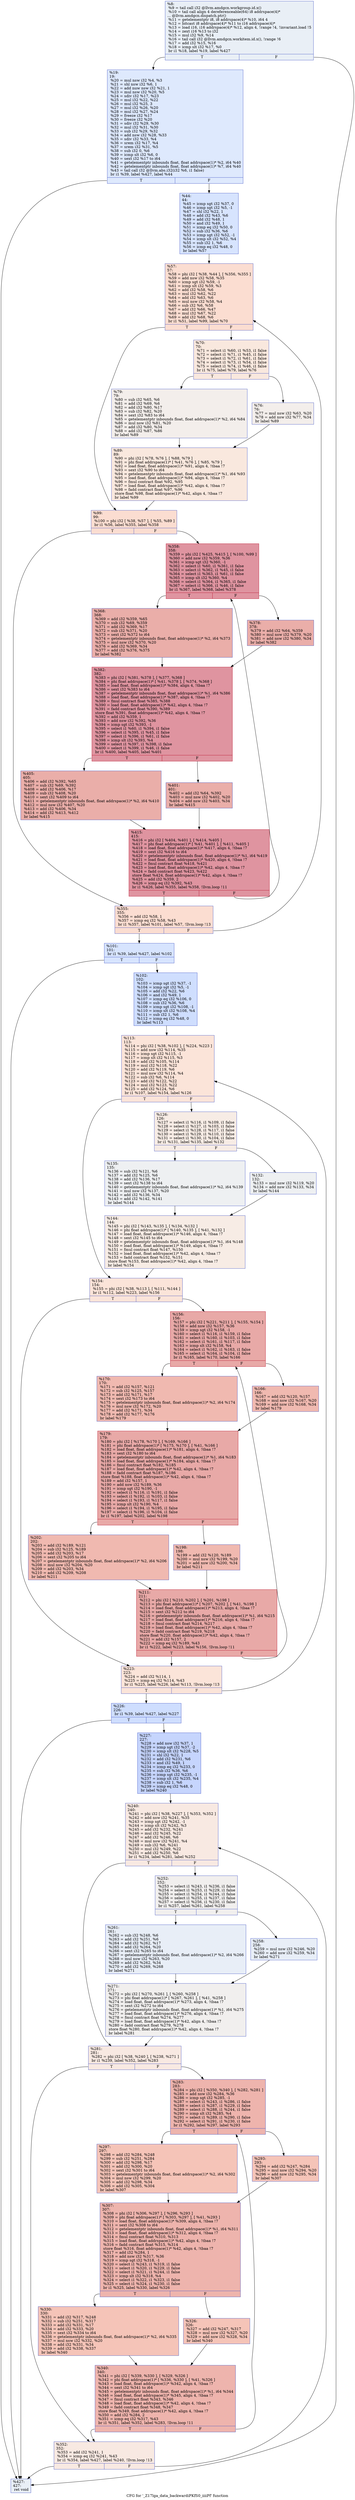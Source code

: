 digraph "CFG for '_Z17lga_data_backwardiPKfS0_iiiiPf' function" {
	label="CFG for '_Z17lga_data_backwardiPKfS0_iiiiPf' function";

	Node0x4dfe4f0 [shape=record,color="#3d50c3ff", style=filled, fillcolor="#cedaeb70",label="{%8:\l  %9 = tail call i32 @llvm.amdgcn.workgroup.id.x()\l  %10 = tail call align 4 dereferenceable(64) i8 addrspace(4)*\l... @llvm.amdgcn.dispatch.ptr()\l  %11 = getelementptr i8, i8 addrspace(4)* %10, i64 4\l  %12 = bitcast i8 addrspace(4)* %11 to i16 addrspace(4)*\l  %13 = load i16, i16 addrspace(4)* %12, align 4, !range !4, !invariant.load !5\l  %14 = zext i16 %13 to i32\l  %15 = mul i32 %9, %14\l  %16 = tail call i32 @llvm.amdgcn.workitem.id.x(), !range !6\l  %17 = add i32 %15, %16\l  %18 = icmp slt i32 %17, %0\l  br i1 %18, label %19, label %427\l|{<s0>T|<s1>F}}"];
	Node0x4dfe4f0:s0 -> Node0x4e00460;
	Node0x4dfe4f0:s1 -> Node0x4e004f0;
	Node0x4e00460 [shape=record,color="#3d50c3ff", style=filled, fillcolor="#b5cdfa70",label="{%19:\l19:                                               \l  %20 = mul nsw i32 %4, %3\l  %21 = shl nsw i32 %6, 1\l  %22 = add nuw nsw i32 %21, 1\l  %23 = mul nsw i32 %20, %5\l  %24 = sdiv i32 %17, %23\l  %25 = mul i32 %22, %22\l  %26 = mul i32 %25, 3\l  %27 = mul i32 %26, %20\l  %28 = mul i32 %27, %24\l  %29 = freeze i32 %17\l  %30 = freeze i32 %20\l  %31 = sdiv i32 %29, %30\l  %32 = mul i32 %31, %30\l  %33 = sub i32 %29, %32\l  %34 = add nsw i32 %28, %33\l  %35 = sdiv i32 %33, %4\l  %36 = srem i32 %17, %4\l  %37 = srem i32 %31, %5\l  %38 = sub i32 0, %6\l  %39 = icmp slt i32 %6, 0\l  %40 = sext i32 %17 to i64\l  %41 = getelementptr inbounds float, float addrspace(1)* %2, i64 %40\l  %42 = getelementptr inbounds float, float addrspace(1)* %7, i64 %40\l  %43 = tail call i32 @llvm.abs.i32(i32 %6, i1 false)\l  br i1 %39, label %427, label %44\l|{<s0>T|<s1>F}}"];
	Node0x4e00460:s0 -> Node0x4e004f0;
	Node0x4e00460:s1 -> Node0x4e01660;
	Node0x4e01660 [shape=record,color="#3d50c3ff", style=filled, fillcolor="#a5c3fe70",label="{%44:\l44:                                               \l  %45 = icmp sgt i32 %37, 0\l  %46 = icmp sgt i32 %5, -1\l  %47 = shl i32 %22, 1\l  %48 = add i32 %43, %6\l  %49 = add i32 %48, 1\l  %50 = and i32 %49, 1\l  %51 = icmp eq i32 %50, 0\l  %52 = sub i32 %36, %6\l  %53 = icmp sgt i32 %52, -1\l  %54 = icmp slt i32 %52, %4\l  %55 = sub i32 1, %6\l  %56 = icmp eq i32 %48, 0\l  br label %57\l}"];
	Node0x4e01660 -> Node0x4e01e90;
	Node0x4e01e90 [shape=record,color="#3d50c3ff", style=filled, fillcolor="#f7b39670",label="{%57:\l57:                                               \l  %58 = phi i32 [ %38, %44 ], [ %356, %355 ]\l  %59 = add nsw i32 %58, %35\l  %60 = icmp sgt i32 %59, -1\l  %61 = icmp slt i32 %59, %3\l  %62 = add i32 %58, %6\l  %63 = mul i32 %62, %22\l  %64 = add i32 %63, %6\l  %65 = mul nsw i32 %58, %4\l  %66 = sub i32 %6, %58\l  %67 = add i32 %66, %47\l  %68 = mul i32 %67, %22\l  %69 = add i32 %68, %6\l  br i1 %51, label %99, label %70\l|{<s0>T|<s1>F}}"];
	Node0x4e01e90:s0 -> Node0x4e00f20;
	Node0x4e01e90:s1 -> Node0x4e02990;
	Node0x4e02990 [shape=record,color="#3d50c3ff", style=filled, fillcolor="#f2cab570",label="{%70:\l70:                                               \l  %71 = select i1 %60, i1 %53, i1 false\l  %72 = select i1 %71, i1 %45, i1 false\l  %73 = select i1 %72, i1 %61, i1 false\l  %74 = select i1 %73, i1 %54, i1 false\l  %75 = select i1 %74, i1 %46, i1 false\l  br i1 %75, label %79, label %76\l|{<s0>T|<s1>F}}"];
	Node0x4e02990:s0 -> Node0x4e02e40;
	Node0x4e02990:s1 -> Node0x4e02e90;
	Node0x4e02e90 [shape=record,color="#3d50c3ff", style=filled, fillcolor="#e5d8d170",label="{%76:\l76:                                               \l  %77 = mul nsw i32 %63, %20\l  %78 = add nsw i32 %77, %34\l  br label %89\l}"];
	Node0x4e02e90 -> Node0x4e030f0;
	Node0x4e02e40 [shape=record,color="#3d50c3ff", style=filled, fillcolor="#e5d8d170",label="{%79:\l79:                                               \l  %80 = sub i32 %65, %6\l  %81 = add i32 %69, %6\l  %82 = add i32 %80, %17\l  %83 = sub i32 %82, %20\l  %84 = sext i32 %83 to i64\l  %85 = getelementptr inbounds float, float addrspace(1)* %2, i64 %84\l  %86 = mul nsw i32 %81, %20\l  %87 = add i32 %80, %34\l  %88 = add i32 %87, %86\l  br label %89\l}"];
	Node0x4e02e40 -> Node0x4e030f0;
	Node0x4e030f0 [shape=record,color="#3d50c3ff", style=filled, fillcolor="#f2cab570",label="{%89:\l89:                                               \l  %90 = phi i32 [ %78, %76 ], [ %88, %79 ]\l  %91 = phi float addrspace(1)* [ %41, %76 ], [ %85, %79 ]\l  %92 = load float, float addrspace(1)* %91, align 4, !tbaa !7\l  %93 = sext i32 %90 to i64\l  %94 = getelementptr inbounds float, float addrspace(1)* %1, i64 %93\l  %95 = load float, float addrspace(1)* %94, align 4, !tbaa !7\l  %96 = fmul contract float %92, %95\l  %97 = load float, float addrspace(1)* %42, align 4, !tbaa !7\l  %98 = fadd contract float %97, %96\l  store float %98, float addrspace(1)* %42, align 4, !tbaa !7\l  br label %99\l}"];
	Node0x4e030f0 -> Node0x4e00f20;
	Node0x4e00f20 [shape=record,color="#3d50c3ff", style=filled, fillcolor="#f7b39670",label="{%99:\l99:                                               \l  %100 = phi i32 [ %38, %57 ], [ %55, %89 ]\l  br i1 %56, label %355, label %358\l|{<s0>T|<s1>F}}"];
	Node0x4e00f20:s0 -> Node0x4e01f80;
	Node0x4e00f20:s1 -> Node0x4e044e0;
	Node0x4e045e0 [shape=record,color="#3d50c3ff", style=filled, fillcolor="#a5c3fe70",label="{%101:\l101:                                              \l  br i1 %39, label %427, label %102\l|{<s0>T|<s1>F}}"];
	Node0x4e045e0:s0 -> Node0x4e004f0;
	Node0x4e045e0:s1 -> Node0x4e04670;
	Node0x4e04670 [shape=record,color="#3d50c3ff", style=filled, fillcolor="#93b5fe70",label="{%102:\l102:                                              \l  %103 = icmp sgt i32 %37, -1\l  %104 = icmp sgt i32 %5, -1\l  %105 = add i32 %22, %6\l  %106 = and i32 %49, 1\l  %107 = icmp eq i32 %106, 0\l  %108 = sub i32 %36, %6\l  %109 = icmp sgt i32 %108, -1\l  %110 = icmp slt i32 %108, %4\l  %111 = sub i32 1, %6\l  %112 = icmp eq i32 %48, 0\l  br label %113\l}"];
	Node0x4e04670 -> Node0x4e04d10;
	Node0x4e04d10 [shape=record,color="#3d50c3ff", style=filled, fillcolor="#f5c1a970",label="{%113:\l113:                                              \l  %114 = phi i32 [ %38, %102 ], [ %224, %223 ]\l  %115 = add nsw i32 %114, %35\l  %116 = icmp sgt i32 %115, -1\l  %117 = icmp slt i32 %115, %3\l  %118 = add i32 %105, %114\l  %119 = mul i32 %118, %22\l  %120 = add i32 %119, %6\l  %121 = mul nsw i32 %114, %4\l  %122 = sub i32 %6, %114\l  %123 = add i32 %122, %22\l  %124 = mul i32 %123, %22\l  %125 = add i32 %124, %6\l  br i1 %107, label %154, label %126\l|{<s0>T|<s1>F}}"];
	Node0x4e04d10:s0 -> Node0x4e05540;
	Node0x4e04d10:s1 -> Node0x4e055d0;
	Node0x4e055d0 [shape=record,color="#3d50c3ff", style=filled, fillcolor="#ecd3c570",label="{%126:\l126:                                              \l  %127 = select i1 %116, i1 %109, i1 false\l  %128 = select i1 %127, i1 %103, i1 false\l  %129 = select i1 %128, i1 %117, i1 false\l  %130 = select i1 %129, i1 %110, i1 false\l  %131 = select i1 %130, i1 %104, i1 false\l  br i1 %131, label %135, label %132\l|{<s0>T|<s1>F}}"];
	Node0x4e055d0:s0 -> Node0x4e02630;
	Node0x4e055d0:s1 -> Node0x4e02680;
	Node0x4e02680 [shape=record,color="#3d50c3ff", style=filled, fillcolor="#d9dce170",label="{%132:\l132:                                              \l  %133 = mul nsw i32 %119, %20\l  %134 = add nsw i32 %133, %34\l  br label %144\l}"];
	Node0x4e02680 -> Node0x4e027c0;
	Node0x4e02630 [shape=record,color="#3d50c3ff", style=filled, fillcolor="#d9dce170",label="{%135:\l135:                                              \l  %136 = sub i32 %121, %6\l  %137 = add i32 %125, %6\l  %138 = add i32 %136, %17\l  %139 = sext i32 %138 to i64\l  %140 = getelementptr inbounds float, float addrspace(1)* %2, i64 %139\l  %141 = mul nsw i32 %137, %20\l  %142 = add i32 %136, %34\l  %143 = add i32 %142, %141\l  br label %144\l}"];
	Node0x4e02630 -> Node0x4e027c0;
	Node0x4e027c0 [shape=record,color="#3d50c3ff", style=filled, fillcolor="#ecd3c570",label="{%144:\l144:                                              \l  %145 = phi i32 [ %143, %135 ], [ %134, %132 ]\l  %146 = phi float addrspace(1)* [ %140, %135 ], [ %41, %132 ]\l  %147 = load float, float addrspace(1)* %146, align 4, !tbaa !7\l  %148 = sext i32 %145 to i64\l  %149 = getelementptr inbounds float, float addrspace(1)* %1, i64 %148\l  %150 = load float, float addrspace(1)* %149, align 4, !tbaa !7\l  %151 = fmul contract float %147, %150\l  %152 = load float, float addrspace(1)* %42, align 4, !tbaa !7\l  %153 = fadd contract float %152, %151\l  store float %153, float addrspace(1)* %42, align 4, !tbaa !7\l  br label %154\l}"];
	Node0x4e027c0 -> Node0x4e05540;
	Node0x4e05540 [shape=record,color="#3d50c3ff", style=filled, fillcolor="#f5c1a970",label="{%154:\l154:                                              \l  %155 = phi i32 [ %38, %113 ], [ %111, %144 ]\l  br i1 %112, label %223, label %156\l|{<s0>T|<s1>F}}"];
	Node0x4e05540:s0 -> Node0x4e04dd0;
	Node0x4e05540:s1 -> Node0x4e06db0;
	Node0x4e06db0 [shape=record,color="#b70d28ff", style=filled, fillcolor="#ca3b3770",label="{%156:\l156:                                              \l  %157 = phi i32 [ %221, %211 ], [ %155, %154 ]\l  %158 = add nsw i32 %157, %36\l  %159 = icmp sgt i32 %158, -1\l  %160 = select i1 %116, i1 %159, i1 false\l  %161 = select i1 %160, i1 %103, i1 false\l  %162 = select i1 %161, i1 %117, i1 false\l  %163 = icmp slt i32 %158, %4\l  %164 = select i1 %162, i1 %163, i1 false\l  %165 = select i1 %164, i1 %104, i1 false\l  br i1 %165, label %170, label %166\l|{<s0>T|<s1>F}}"];
	Node0x4e06db0:s0 -> Node0x4e074d0;
	Node0x4e06db0:s1 -> Node0x4e07520;
	Node0x4e07520 [shape=record,color="#3d50c3ff", style=filled, fillcolor="#de614d70",label="{%166:\l166:                                              \l  %167 = add i32 %120, %157\l  %168 = mul nsw i32 %167, %20\l  %169 = add nsw i32 %168, %34\l  br label %179\l}"];
	Node0x4e07520 -> Node0x4e07810;
	Node0x4e074d0 [shape=record,color="#3d50c3ff", style=filled, fillcolor="#de614d70",label="{%170:\l170:                                              \l  %171 = add i32 %157, %121\l  %172 = sub i32 %125, %157\l  %173 = add i32 %171, %17\l  %174 = sext i32 %173 to i64\l  %175 = getelementptr inbounds float, float addrspace(1)* %2, i64 %174\l  %176 = mul nsw i32 %172, %20\l  %177 = add i32 %171, %34\l  %178 = add i32 %177, %176\l  br label %179\l}"];
	Node0x4e074d0 -> Node0x4e07810;
	Node0x4e07810 [shape=record,color="#b70d28ff", style=filled, fillcolor="#ca3b3770",label="{%179:\l179:                                              \l  %180 = phi i32 [ %178, %170 ], [ %169, %166 ]\l  %181 = phi float addrspace(1)* [ %175, %170 ], [ %41, %166 ]\l  %182 = load float, float addrspace(1)* %181, align 4, !tbaa !7\l  %183 = sext i32 %180 to i64\l  %184 = getelementptr inbounds float, float addrspace(1)* %1, i64 %183\l  %185 = load float, float addrspace(1)* %184, align 4, !tbaa !7\l  %186 = fmul contract float %182, %185\l  %187 = load float, float addrspace(1)* %42, align 4, !tbaa !7\l  %188 = fadd contract float %187, %186\l  store float %188, float addrspace(1)* %42, align 4, !tbaa !7\l  %189 = add i32 %157, 1\l  %190 = add nsw i32 %189, %36\l  %191 = icmp sgt i32 %190, -1\l  %192 = select i1 %116, i1 %191, i1 false\l  %193 = select i1 %192, i1 %103, i1 false\l  %194 = select i1 %193, i1 %117, i1 false\l  %195 = icmp slt i32 %190, %4\l  %196 = select i1 %194, i1 %195, i1 false\l  %197 = select i1 %196, i1 %104, i1 false\l  br i1 %197, label %202, label %198\l|{<s0>T|<s1>F}}"];
	Node0x4e07810:s0 -> Node0x4e08900;
	Node0x4e07810:s1 -> Node0x4e08950;
	Node0x4e08950 [shape=record,color="#3d50c3ff", style=filled, fillcolor="#de614d70",label="{%198:\l198:                                              \l  %199 = add i32 %120, %189\l  %200 = mul nsw i32 %199, %20\l  %201 = add nsw i32 %200, %34\l  br label %211\l}"];
	Node0x4e08950 -> Node0x4e06eb0;
	Node0x4e08900 [shape=record,color="#3d50c3ff", style=filled, fillcolor="#de614d70",label="{%202:\l202:                                              \l  %203 = add i32 %189, %121\l  %204 = sub i32 %125, %189\l  %205 = add i32 %203, %17\l  %206 = sext i32 %205 to i64\l  %207 = getelementptr inbounds float, float addrspace(1)* %2, i64 %206\l  %208 = mul nsw i32 %204, %20\l  %209 = add i32 %203, %34\l  %210 = add i32 %209, %208\l  br label %211\l}"];
	Node0x4e08900 -> Node0x4e06eb0;
	Node0x4e06eb0 [shape=record,color="#b70d28ff", style=filled, fillcolor="#ca3b3770",label="{%211:\l211:                                              \l  %212 = phi i32 [ %210, %202 ], [ %201, %198 ]\l  %213 = phi float addrspace(1)* [ %207, %202 ], [ %41, %198 ]\l  %214 = load float, float addrspace(1)* %213, align 4, !tbaa !7\l  %215 = sext i32 %212 to i64\l  %216 = getelementptr inbounds float, float addrspace(1)* %1, i64 %215\l  %217 = load float, float addrspace(1)* %216, align 4, !tbaa !7\l  %218 = fmul contract float %214, %217\l  %219 = load float, float addrspace(1)* %42, align 4, !tbaa !7\l  %220 = fadd contract float %219, %218\l  store float %220, float addrspace(1)* %42, align 4, !tbaa !7\l  %221 = add i32 %157, 2\l  %222 = icmp eq i32 %189, %43\l  br i1 %222, label %223, label %156, !llvm.loop !11\l|{<s0>T|<s1>F}}"];
	Node0x4e06eb0:s0 -> Node0x4e04dd0;
	Node0x4e06eb0:s1 -> Node0x4e06db0;
	Node0x4e04dd0 [shape=record,color="#3d50c3ff", style=filled, fillcolor="#f5c1a970",label="{%223:\l223:                                              \l  %224 = add i32 %114, 1\l  %225 = icmp eq i32 %114, %43\l  br i1 %225, label %226, label %113, !llvm.loop !13\l|{<s0>T|<s1>F}}"];
	Node0x4e04dd0:s0 -> Node0x4e09a30;
	Node0x4e04dd0:s1 -> Node0x4e04d10;
	Node0x4e09a30 [shape=record,color="#3d50c3ff", style=filled, fillcolor="#93b5fe70",label="{%226:\l226:                                              \l  br i1 %39, label %427, label %227\l|{<s0>T|<s1>F}}"];
	Node0x4e09a30:s0 -> Node0x4e004f0;
	Node0x4e09a30:s1 -> Node0x4e09bf0;
	Node0x4e09bf0 [shape=record,color="#3d50c3ff", style=filled, fillcolor="#7ea1fa70",label="{%227:\l227:                                              \l  %228 = add nsw i32 %37, 1\l  %229 = icmp sgt i32 %37, -2\l  %230 = icmp slt i32 %228, %5\l  %231 = shl i32 %22, 1\l  %232 = add i32 %231, %6\l  %233 = and i32 %49, 1\l  %234 = icmp eq i32 %233, 0\l  %235 = sub i32 %36, %6\l  %236 = icmp sgt i32 %235, -1\l  %237 = icmp slt i32 %235, %4\l  %238 = sub i32 1, %6\l  %239 = icmp eq i32 %48, 0\l  br label %240\l}"];
	Node0x4e09bf0 -> Node0x4e0a3b0;
	Node0x4e0a3b0 [shape=record,color="#3d50c3ff", style=filled, fillcolor="#efcebd70",label="{%240:\l240:                                              \l  %241 = phi i32 [ %38, %227 ], [ %353, %352 ]\l  %242 = add nsw i32 %241, %35\l  %243 = icmp sgt i32 %242, -1\l  %244 = icmp slt i32 %242, %3\l  %245 = add i32 %232, %241\l  %246 = mul i32 %245, %22\l  %247 = add i32 %246, %6\l  %248 = mul nsw i32 %241, %4\l  %249 = sub i32 %6, %241\l  %250 = mul i32 %249, %22\l  %251 = add i32 %250, %6\l  br i1 %234, label %281, label %252\l|{<s0>T|<s1>F}}"];
	Node0x4e0a3b0:s0 -> Node0x4e0ab50;
	Node0x4e0a3b0:s1 -> Node0x4e0abe0;
	Node0x4e0abe0 [shape=record,color="#3d50c3ff", style=filled, fillcolor="#e0dbd870",label="{%252:\l252:                                              \l  %253 = select i1 %243, i1 %236, i1 false\l  %254 = select i1 %253, i1 %229, i1 false\l  %255 = select i1 %254, i1 %244, i1 false\l  %256 = select i1 %255, i1 %237, i1 false\l  %257 = select i1 %256, i1 %230, i1 false\l  br i1 %257, label %261, label %258\l|{<s0>T|<s1>F}}"];
	Node0x4e0abe0:s0 -> Node0x4e05920;
	Node0x4e0abe0:s1 -> Node0x4e05970;
	Node0x4e05970 [shape=record,color="#3d50c3ff", style=filled, fillcolor="#cbd8ee70",label="{%258:\l258:                                              \l  %259 = mul nsw i32 %246, %20\l  %260 = add nsw i32 %259, %34\l  br label %271\l}"];
	Node0x4e05970 -> Node0x4e05bd0;
	Node0x4e05920 [shape=record,color="#3d50c3ff", style=filled, fillcolor="#cbd8ee70",label="{%261:\l261:                                              \l  %262 = sub i32 %248, %6\l  %263 = add i32 %251, %6\l  %264 = add i32 %262, %17\l  %265 = add i32 %264, %20\l  %266 = sext i32 %265 to i64\l  %267 = getelementptr inbounds float, float addrspace(1)* %2, i64 %266\l  %268 = mul nsw i32 %263, %20\l  %269 = add i32 %262, %34\l  %270 = add i32 %269, %268\l  br label %271\l}"];
	Node0x4e05920 -> Node0x4e05bd0;
	Node0x4e05bd0 [shape=record,color="#3d50c3ff", style=filled, fillcolor="#e0dbd870",label="{%271:\l271:                                              \l  %272 = phi i32 [ %270, %261 ], [ %260, %258 ]\l  %273 = phi float addrspace(1)* [ %267, %261 ], [ %41, %258 ]\l  %274 = load float, float addrspace(1)* %273, align 4, !tbaa !7\l  %275 = sext i32 %272 to i64\l  %276 = getelementptr inbounds float, float addrspace(1)* %1, i64 %275\l  %277 = load float, float addrspace(1)* %276, align 4, !tbaa !7\l  %278 = fmul contract float %274, %277\l  %279 = load float, float addrspace(1)* %42, align 4, !tbaa !7\l  %280 = fadd contract float %279, %278\l  store float %280, float addrspace(1)* %42, align 4, !tbaa !7\l  br label %281\l}"];
	Node0x4e05bd0 -> Node0x4e0ab50;
	Node0x4e0ab50 [shape=record,color="#3d50c3ff", style=filled, fillcolor="#efcebd70",label="{%281:\l281:                                              \l  %282 = phi i32 [ %38, %240 ], [ %238, %271 ]\l  br i1 %239, label %352, label %283\l|{<s0>T|<s1>F}}"];
	Node0x4e0ab50:s0 -> Node0x4e0a470;
	Node0x4e0ab50:s1 -> Node0x4e0c840;
	Node0x4e0c840 [shape=record,color="#3d50c3ff", style=filled, fillcolor="#d8564670",label="{%283:\l283:                                              \l  %284 = phi i32 [ %350, %340 ], [ %282, %281 ]\l  %285 = add nsw i32 %284, %36\l  %286 = icmp sgt i32 %285, -1\l  %287 = select i1 %243, i1 %286, i1 false\l  %288 = select i1 %287, i1 %229, i1 false\l  %289 = select i1 %288, i1 %244, i1 false\l  %290 = icmp slt i32 %285, %4\l  %291 = select i1 %289, i1 %290, i1 false\l  %292 = select i1 %291, i1 %230, i1 false\l  br i1 %292, label %297, label %293\l|{<s0>T|<s1>F}}"];
	Node0x4e0c840:s0 -> Node0x4e0cf60;
	Node0x4e0c840:s1 -> Node0x4e0cfb0;
	Node0x4e0cfb0 [shape=record,color="#3d50c3ff", style=filled, fillcolor="#e97a5f70",label="{%293:\l293:                                              \l  %294 = add i32 %247, %284\l  %295 = mul nsw i32 %294, %20\l  %296 = add nsw i32 %295, %34\l  br label %307\l}"];
	Node0x4e0cfb0 -> Node0x4e0d2a0;
	Node0x4e0cf60 [shape=record,color="#3d50c3ff", style=filled, fillcolor="#e97a5f70",label="{%297:\l297:                                              \l  %298 = add i32 %284, %248\l  %299 = sub i32 %251, %284\l  %300 = add i32 %298, %17\l  %301 = add i32 %300, %20\l  %302 = sext i32 %301 to i64\l  %303 = getelementptr inbounds float, float addrspace(1)* %2, i64 %302\l  %304 = mul nsw i32 %299, %20\l  %305 = add i32 %298, %34\l  %306 = add i32 %305, %304\l  br label %307\l}"];
	Node0x4e0cf60 -> Node0x4e0d2a0;
	Node0x4e0d2a0 [shape=record,color="#3d50c3ff", style=filled, fillcolor="#d8564670",label="{%307:\l307:                                              \l  %308 = phi i32 [ %306, %297 ], [ %296, %293 ]\l  %309 = phi float addrspace(1)* [ %303, %297 ], [ %41, %293 ]\l  %310 = load float, float addrspace(1)* %309, align 4, !tbaa !7\l  %311 = sext i32 %308 to i64\l  %312 = getelementptr inbounds float, float addrspace(1)* %1, i64 %311\l  %313 = load float, float addrspace(1)* %312, align 4, !tbaa !7\l  %314 = fmul contract float %310, %313\l  %315 = load float, float addrspace(1)* %42, align 4, !tbaa !7\l  %316 = fadd contract float %315, %314\l  store float %316, float addrspace(1)* %42, align 4, !tbaa !7\l  %317 = add i32 %284, 1\l  %318 = add nsw i32 %317, %36\l  %319 = icmp sgt i32 %318, -1\l  %320 = select i1 %243, i1 %319, i1 false\l  %321 = select i1 %320, i1 %229, i1 false\l  %322 = select i1 %321, i1 %244, i1 false\l  %323 = icmp slt i32 %318, %4\l  %324 = select i1 %322, i1 %323, i1 false\l  %325 = select i1 %324, i1 %230, i1 false\l  br i1 %325, label %330, label %326\l|{<s0>T|<s1>F}}"];
	Node0x4e0d2a0:s0 -> Node0x4e0e420;
	Node0x4e0d2a0:s1 -> Node0x4e0e470;
	Node0x4e0e470 [shape=record,color="#3d50c3ff", style=filled, fillcolor="#e97a5f70",label="{%326:\l326:                                              \l  %327 = add i32 %247, %317\l  %328 = mul nsw i32 %327, %20\l  %329 = add nsw i32 %328, %34\l  br label %340\l}"];
	Node0x4e0e470 -> Node0x4e0c940;
	Node0x4e0e420 [shape=record,color="#3d50c3ff", style=filled, fillcolor="#e97a5f70",label="{%330:\l330:                                              \l  %331 = add i32 %317, %248\l  %332 = sub i32 %251, %317\l  %333 = add i32 %331, %17\l  %334 = add i32 %333, %20\l  %335 = sext i32 %334 to i64\l  %336 = getelementptr inbounds float, float addrspace(1)* %2, i64 %335\l  %337 = mul nsw i32 %332, %20\l  %338 = add i32 %331, %34\l  %339 = add i32 %338, %337\l  br label %340\l}"];
	Node0x4e0e420 -> Node0x4e0c940;
	Node0x4e0c940 [shape=record,color="#3d50c3ff", style=filled, fillcolor="#d8564670",label="{%340:\l340:                                              \l  %341 = phi i32 [ %339, %330 ], [ %329, %326 ]\l  %342 = phi float addrspace(1)* [ %336, %330 ], [ %41, %326 ]\l  %343 = load float, float addrspace(1)* %342, align 4, !tbaa !7\l  %344 = sext i32 %341 to i64\l  %345 = getelementptr inbounds float, float addrspace(1)* %1, i64 %344\l  %346 = load float, float addrspace(1)* %345, align 4, !tbaa !7\l  %347 = fmul contract float %343, %346\l  %348 = load float, float addrspace(1)* %42, align 4, !tbaa !7\l  %349 = fadd contract float %348, %347\l  store float %349, float addrspace(1)* %42, align 4, !tbaa !7\l  %350 = add i32 %284, 2\l  %351 = icmp eq i32 %317, %43\l  br i1 %351, label %352, label %283, !llvm.loop !11\l|{<s0>T|<s1>F}}"];
	Node0x4e0c940:s0 -> Node0x4e0a470;
	Node0x4e0c940:s1 -> Node0x4e0c840;
	Node0x4e0a470 [shape=record,color="#3d50c3ff", style=filled, fillcolor="#efcebd70",label="{%352:\l352:                                              \l  %353 = add i32 %241, 1\l  %354 = icmp eq i32 %241, %43\l  br i1 %354, label %427, label %240, !llvm.loop !13\l|{<s0>T|<s1>F}}"];
	Node0x4e0a470:s0 -> Node0x4e004f0;
	Node0x4e0a470:s1 -> Node0x4e0a3b0;
	Node0x4e01f80 [shape=record,color="#3d50c3ff", style=filled, fillcolor="#f7b39670",label="{%355:\l355:                                              \l  %356 = add i32 %58, 1\l  %357 = icmp eq i32 %58, %43\l  br i1 %357, label %101, label %57, !llvm.loop !13\l|{<s0>T|<s1>F}}"];
	Node0x4e01f80:s0 -> Node0x4e045e0;
	Node0x4e01f80:s1 -> Node0x4e01e90;
	Node0x4e044e0 [shape=record,color="#b70d28ff", style=filled, fillcolor="#b70d2870",label="{%358:\l358:                                              \l  %359 = phi i32 [ %425, %415 ], [ %100, %99 ]\l  %360 = add nsw i32 %359, %36\l  %361 = icmp sgt i32 %360, -1\l  %362 = select i1 %60, i1 %361, i1 false\l  %363 = select i1 %362, i1 %45, i1 false\l  %364 = select i1 %363, i1 %61, i1 false\l  %365 = icmp slt i32 %360, %4\l  %366 = select i1 %364, i1 %365, i1 false\l  %367 = select i1 %366, i1 %46, i1 false\l  br i1 %367, label %368, label %378\l|{<s0>T|<s1>F}}"];
	Node0x4e044e0:s0 -> Node0x4e10a20;
	Node0x4e044e0:s1 -> Node0x4e10a70;
	Node0x4e10a20 [shape=record,color="#3d50c3ff", style=filled, fillcolor="#d0473d70",label="{%368:\l368:                                              \l  %369 = add i32 %359, %65\l  %370 = sub i32 %69, %359\l  %371 = add i32 %369, %17\l  %372 = sub i32 %371, %20\l  %373 = sext i32 %372 to i64\l  %374 = getelementptr inbounds float, float addrspace(1)* %2, i64 %373\l  %375 = mul nsw i32 %370, %20\l  %376 = add i32 %369, %34\l  %377 = add i32 %376, %375\l  br label %382\l}"];
	Node0x4e10a20 -> Node0x4e11070;
	Node0x4e10a70 [shape=record,color="#3d50c3ff", style=filled, fillcolor="#d0473d70",label="{%378:\l378:                                              \l  %379 = add i32 %64, %359\l  %380 = mul nsw i32 %379, %20\l  %381 = add nsw i32 %380, %34\l  br label %382\l}"];
	Node0x4e10a70 -> Node0x4e11070;
	Node0x4e11070 [shape=record,color="#b70d28ff", style=filled, fillcolor="#b70d2870",label="{%382:\l382:                                              \l  %383 = phi i32 [ %381, %378 ], [ %377, %368 ]\l  %384 = phi float addrspace(1)* [ %41, %378 ], [ %374, %368 ]\l  %385 = load float, float addrspace(1)* %384, align 4, !tbaa !7\l  %386 = sext i32 %383 to i64\l  %387 = getelementptr inbounds float, float addrspace(1)* %1, i64 %386\l  %388 = load float, float addrspace(1)* %387, align 4, !tbaa !7\l  %389 = fmul contract float %385, %388\l  %390 = load float, float addrspace(1)* %42, align 4, !tbaa !7\l  %391 = fadd contract float %390, %389\l  store float %391, float addrspace(1)* %42, align 4, !tbaa !7\l  %392 = add i32 %359, 1\l  %393 = add nsw i32 %392, %36\l  %394 = icmp sgt i32 %393, -1\l  %395 = select i1 %60, i1 %394, i1 false\l  %396 = select i1 %395, i1 %45, i1 false\l  %397 = select i1 %396, i1 %61, i1 false\l  %398 = icmp slt i32 %393, %4\l  %399 = select i1 %397, i1 %398, i1 false\l  %400 = select i1 %399, i1 %46, i1 false\l  br i1 %400, label %405, label %401\l|{<s0>T|<s1>F}}"];
	Node0x4e11070:s0 -> Node0x4e11e70;
	Node0x4e11070:s1 -> Node0x4e11ec0;
	Node0x4e11ec0 [shape=record,color="#3d50c3ff", style=filled, fillcolor="#d0473d70",label="{%401:\l401:                                              \l  %402 = add i32 %64, %392\l  %403 = mul nsw i32 %402, %20\l  %404 = add nsw i32 %403, %34\l  br label %415\l}"];
	Node0x4e11ec0 -> Node0x4e10400;
	Node0x4e11e70 [shape=record,color="#3d50c3ff", style=filled, fillcolor="#d0473d70",label="{%405:\l405:                                              \l  %406 = add i32 %392, %65\l  %407 = sub i32 %69, %392\l  %408 = add i32 %406, %17\l  %409 = sub i32 %408, %20\l  %410 = sext i32 %409 to i64\l  %411 = getelementptr inbounds float, float addrspace(1)* %2, i64 %410\l  %412 = mul nsw i32 %407, %20\l  %413 = add i32 %406, %34\l  %414 = add i32 %413, %412\l  br label %415\l}"];
	Node0x4e11e70 -> Node0x4e10400;
	Node0x4e10400 [shape=record,color="#b70d28ff", style=filled, fillcolor="#b70d2870",label="{%415:\l415:                                              \l  %416 = phi i32 [ %404, %401 ], [ %414, %405 ]\l  %417 = phi float addrspace(1)* [ %41, %401 ], [ %411, %405 ]\l  %418 = load float, float addrspace(1)* %417, align 4, !tbaa !7\l  %419 = sext i32 %416 to i64\l  %420 = getelementptr inbounds float, float addrspace(1)* %1, i64 %419\l  %421 = load float, float addrspace(1)* %420, align 4, !tbaa !7\l  %422 = fmul contract float %418, %421\l  %423 = load float, float addrspace(1)* %42, align 4, !tbaa !7\l  %424 = fadd contract float %423, %422\l  store float %424, float addrspace(1)* %42, align 4, !tbaa !7\l  %425 = add i32 %359, 2\l  %426 = icmp eq i32 %392, %43\l  br i1 %426, label %355, label %358, !llvm.loop !11\l|{<s0>T|<s1>F}}"];
	Node0x4e10400:s0 -> Node0x4e01f80;
	Node0x4e10400:s1 -> Node0x4e044e0;
	Node0x4e004f0 [shape=record,color="#3d50c3ff", style=filled, fillcolor="#cedaeb70",label="{%427:\l427:                                              \l  ret void\l}"];
}
